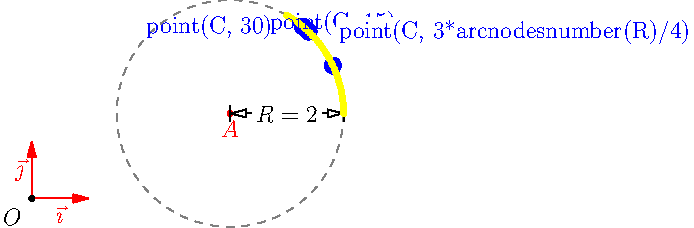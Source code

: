 import geometry;
unitsize(1cm);

// currentcoordsys=cartesiansystem((1,2),i=(1,0.5),j=(-0.5,.75));
show(currentcoordsys, xpen=invisible);

real R=2;
point A=(3.5,1.5);

dot("$A$",A,S,red);

arc C=arc(circle(A, 2), 0, 60);
draw(C,Arrow);
draw(complementary(C),grey+dashed);
distance("$R=2$",A,point(C,0),0);

/*<asyxml><view file="modules/geometry.asy" type="point" signature="point(arc,real)"/></asyxml>*/
dot("point(C, 15)", point(C,15), 2N, 3mm+blue);

dot("point(C, 30)",
    point(C,nodabscissa(30)), // OR point(C,40)
    2W,3mm+blue);

/*<asyxml><view file="modules/geometry.asy" type="int" signature="arcnodesnumber(explicit arc)"/></asyxml>*/
dot(Label("point(C, 3*arcnodesnumber(R)/4)",UnFill),
    point(C, 3*arcnodesnumber(C)/4), 2E, 3mm+blue);

dot((path)C, yellow);